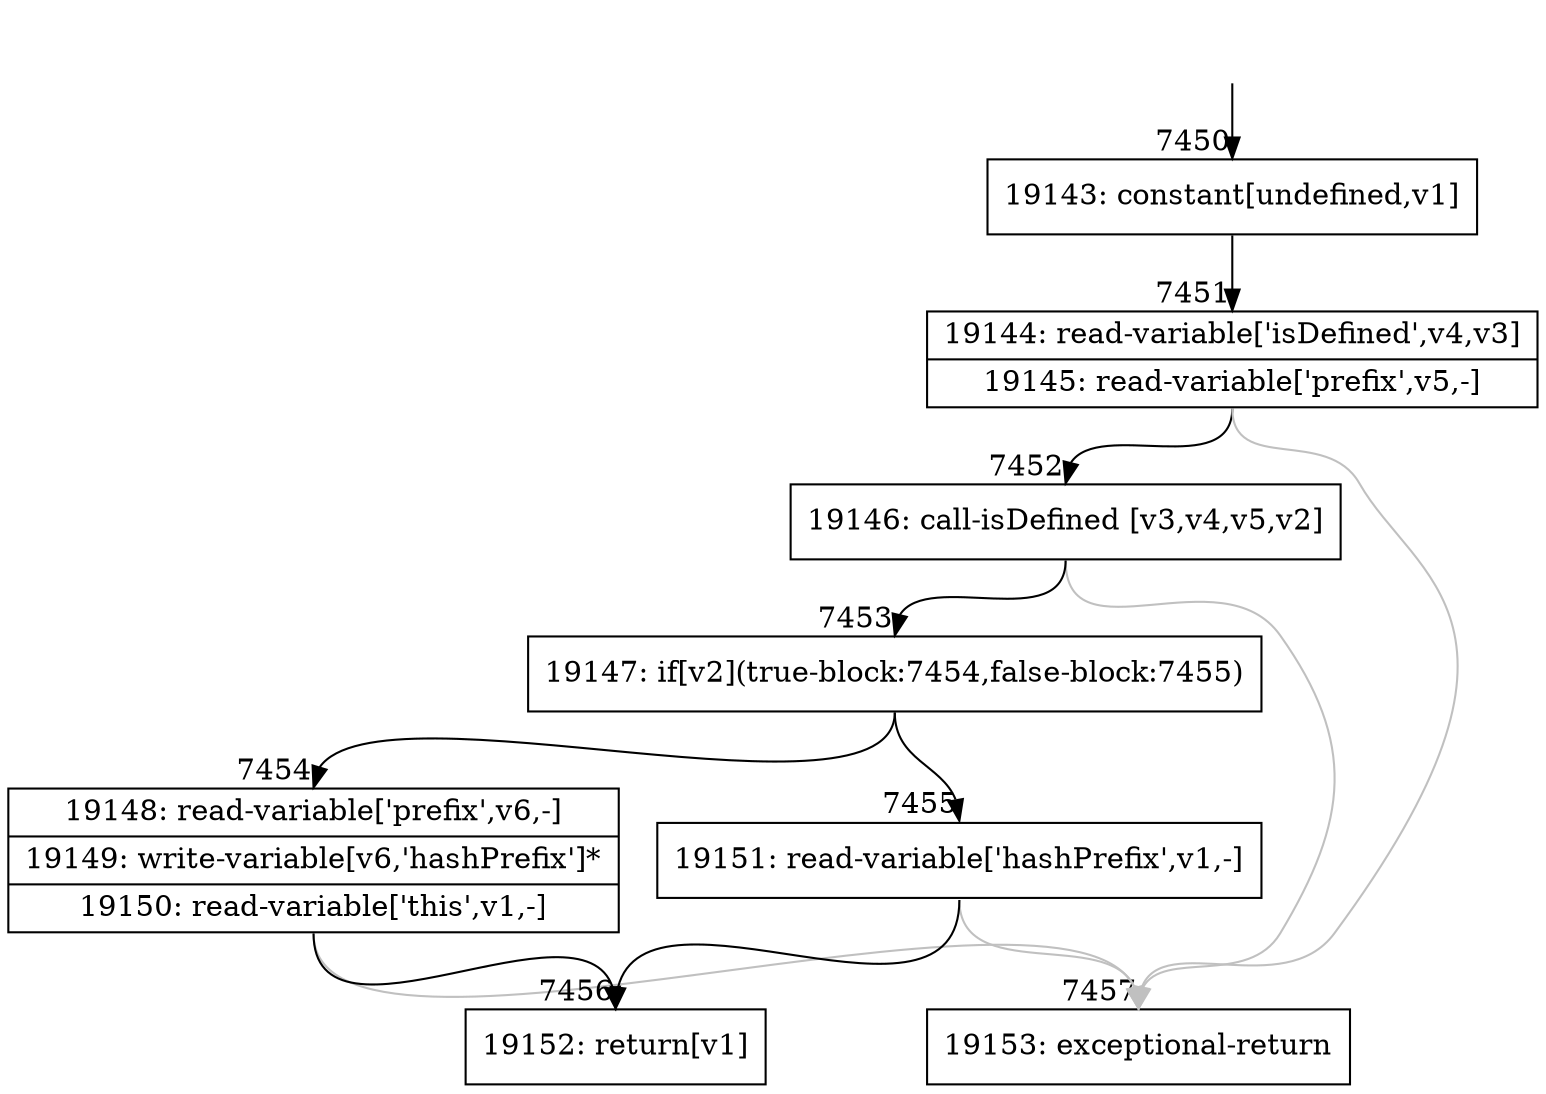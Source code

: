 digraph {
rankdir="TD"
BB_entry560[shape=none,label=""];
BB_entry560 -> BB7450 [tailport=s, headport=n, headlabel="    7450"]
BB7450 [shape=record label="{19143: constant[undefined,v1]}" ] 
BB7450 -> BB7451 [tailport=s, headport=n, headlabel="      7451"]
BB7451 [shape=record label="{19144: read-variable['isDefined',v4,v3]|19145: read-variable['prefix',v5,-]}" ] 
BB7451 -> BB7452 [tailport=s, headport=n, headlabel="      7452"]
BB7451 -> BB7457 [tailport=s, headport=n, color=gray, headlabel="      7457"]
BB7452 [shape=record label="{19146: call-isDefined [v3,v4,v5,v2]}" ] 
BB7452 -> BB7453 [tailport=s, headport=n, headlabel="      7453"]
BB7452 -> BB7457 [tailport=s, headport=n, color=gray]
BB7453 [shape=record label="{19147: if[v2](true-block:7454,false-block:7455)}" ] 
BB7453 -> BB7454 [tailport=s, headport=n, headlabel="      7454"]
BB7453 -> BB7455 [tailport=s, headport=n, headlabel="      7455"]
BB7454 [shape=record label="{19148: read-variable['prefix',v6,-]|19149: write-variable[v6,'hashPrefix']*|19150: read-variable['this',v1,-]}" ] 
BB7454 -> BB7456 [tailport=s, headport=n, headlabel="      7456"]
BB7454 -> BB7457 [tailport=s, headport=n, color=gray]
BB7455 [shape=record label="{19151: read-variable['hashPrefix',v1,-]}" ] 
BB7455 -> BB7456 [tailport=s, headport=n]
BB7455 -> BB7457 [tailport=s, headport=n, color=gray]
BB7456 [shape=record label="{19152: return[v1]}" ] 
BB7457 [shape=record label="{19153: exceptional-return}" ] 
//#$~ 11921
}
